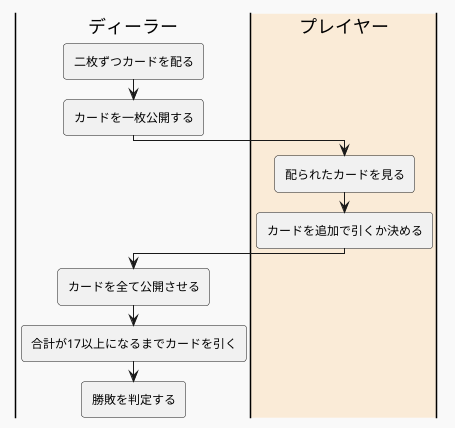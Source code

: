 @startuml
'https://plantuml.com/ja/activity-diagram-beta

!theme mars
skinparam defaultFontName Cica

|ディーラー|
:二枚ずつカードを配る;
:カードを一枚公開する;
|#AntiqueWhite|プレイヤー|
:配られたカードを見る;
:カードを追加で引くか決める;
|ディーラー|
:カードを全て公開させる;
:合計が17以上になるまでカードを引く;
:勝敗を判定する;

@enduml